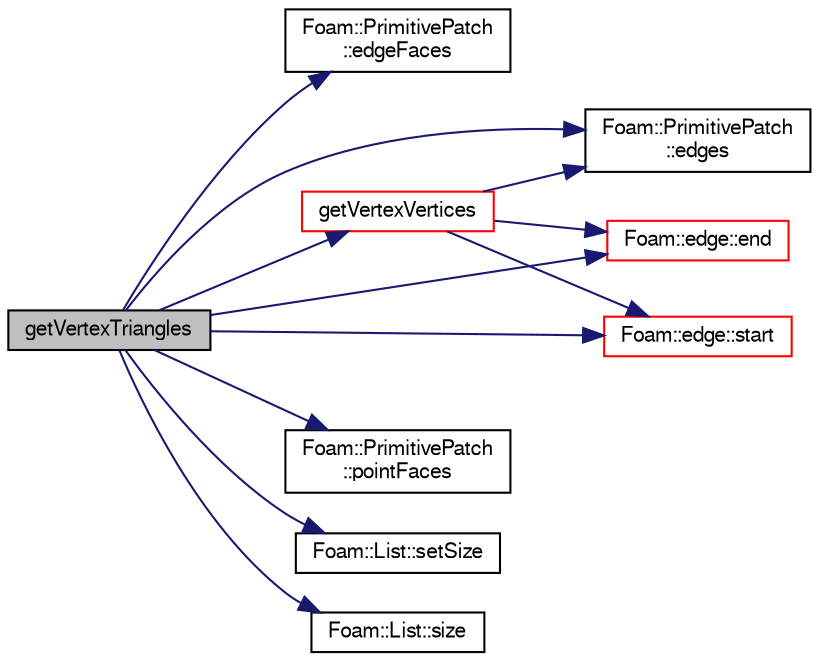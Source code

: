 digraph "getVertexTriangles"
{
  bgcolor="transparent";
  edge [fontname="FreeSans",fontsize="10",labelfontname="FreeSans",labelfontsize="10"];
  node [fontname="FreeSans",fontsize="10",shape=record];
  rankdir="LR";
  Node84 [label="getVertexTriangles",height=0.2,width=0.4,color="black", fillcolor="grey75", style="filled", fontcolor="black"];
  Node84 -> Node85 [color="midnightblue",fontsize="10",style="solid",fontname="FreeSans"];
  Node85 [label="Foam::PrimitivePatch\l::edgeFaces",height=0.2,width=0.4,color="black",URL="$a27538.html#ad38ecd2902727a890ebd437731c271c8",tooltip="Return edge-face addressing. "];
  Node84 -> Node86 [color="midnightblue",fontsize="10",style="solid",fontname="FreeSans"];
  Node86 [label="Foam::PrimitivePatch\l::edges",height=0.2,width=0.4,color="black",URL="$a27538.html#a21d764179912ddda5c6f95193c289846",tooltip="Return list of edges, address into LOCAL point list. "];
  Node84 -> Node87 [color="midnightblue",fontsize="10",style="solid",fontname="FreeSans"];
  Node87 [label="Foam::edge::end",height=0.2,width=0.4,color="red",URL="$a27210.html#a5ac1c619caccdf5bcf8c3d58a409849f",tooltip="Return end vertex label. "];
  Node84 -> Node89 [color="midnightblue",fontsize="10",style="solid",fontname="FreeSans"];
  Node89 [label="getVertexVertices",height=0.2,width=0.4,color="red",URL="$a25538.html#af8c8a35e91aeac5ecf9a34f607d2c035",tooltip="Get all vertices (local numbering) connected to vertices of edge. "];
  Node89 -> Node86 [color="midnightblue",fontsize="10",style="solid",fontname="FreeSans"];
  Node89 -> Node90 [color="midnightblue",fontsize="10",style="solid",fontname="FreeSans"];
  Node90 [label="Foam::edge::start",height=0.2,width=0.4,color="red",URL="$a27210.html#afe56bdd2031bbf8321e35e2330c0b990",tooltip="Return start vertex label. "];
  Node89 -> Node87 [color="midnightblue",fontsize="10",style="solid",fontname="FreeSans"];
  Node84 -> Node153 [color="midnightblue",fontsize="10",style="solid",fontname="FreeSans"];
  Node153 [label="Foam::PrimitivePatch\l::pointFaces",height=0.2,width=0.4,color="black",URL="$a27538.html#acc347dd5dd3557af888ac3dd86d90d22",tooltip="Return point-face addressing. "];
  Node84 -> Node154 [color="midnightblue",fontsize="10",style="solid",fontname="FreeSans"];
  Node154 [label="Foam::List::setSize",height=0.2,width=0.4,color="black",URL="$a25694.html#aedb985ffeaf1bdbfeccc2a8730405703",tooltip="Reset size of List. "];
  Node84 -> Node96 [color="midnightblue",fontsize="10",style="solid",fontname="FreeSans"];
  Node96 [label="Foam::List::size",height=0.2,width=0.4,color="black",URL="$a25694.html#a8a5f6fa29bd4b500caf186f60245b384",tooltip="Override size to be inconsistent with allocated storage. "];
  Node84 -> Node90 [color="midnightblue",fontsize="10",style="solid",fontname="FreeSans"];
}
